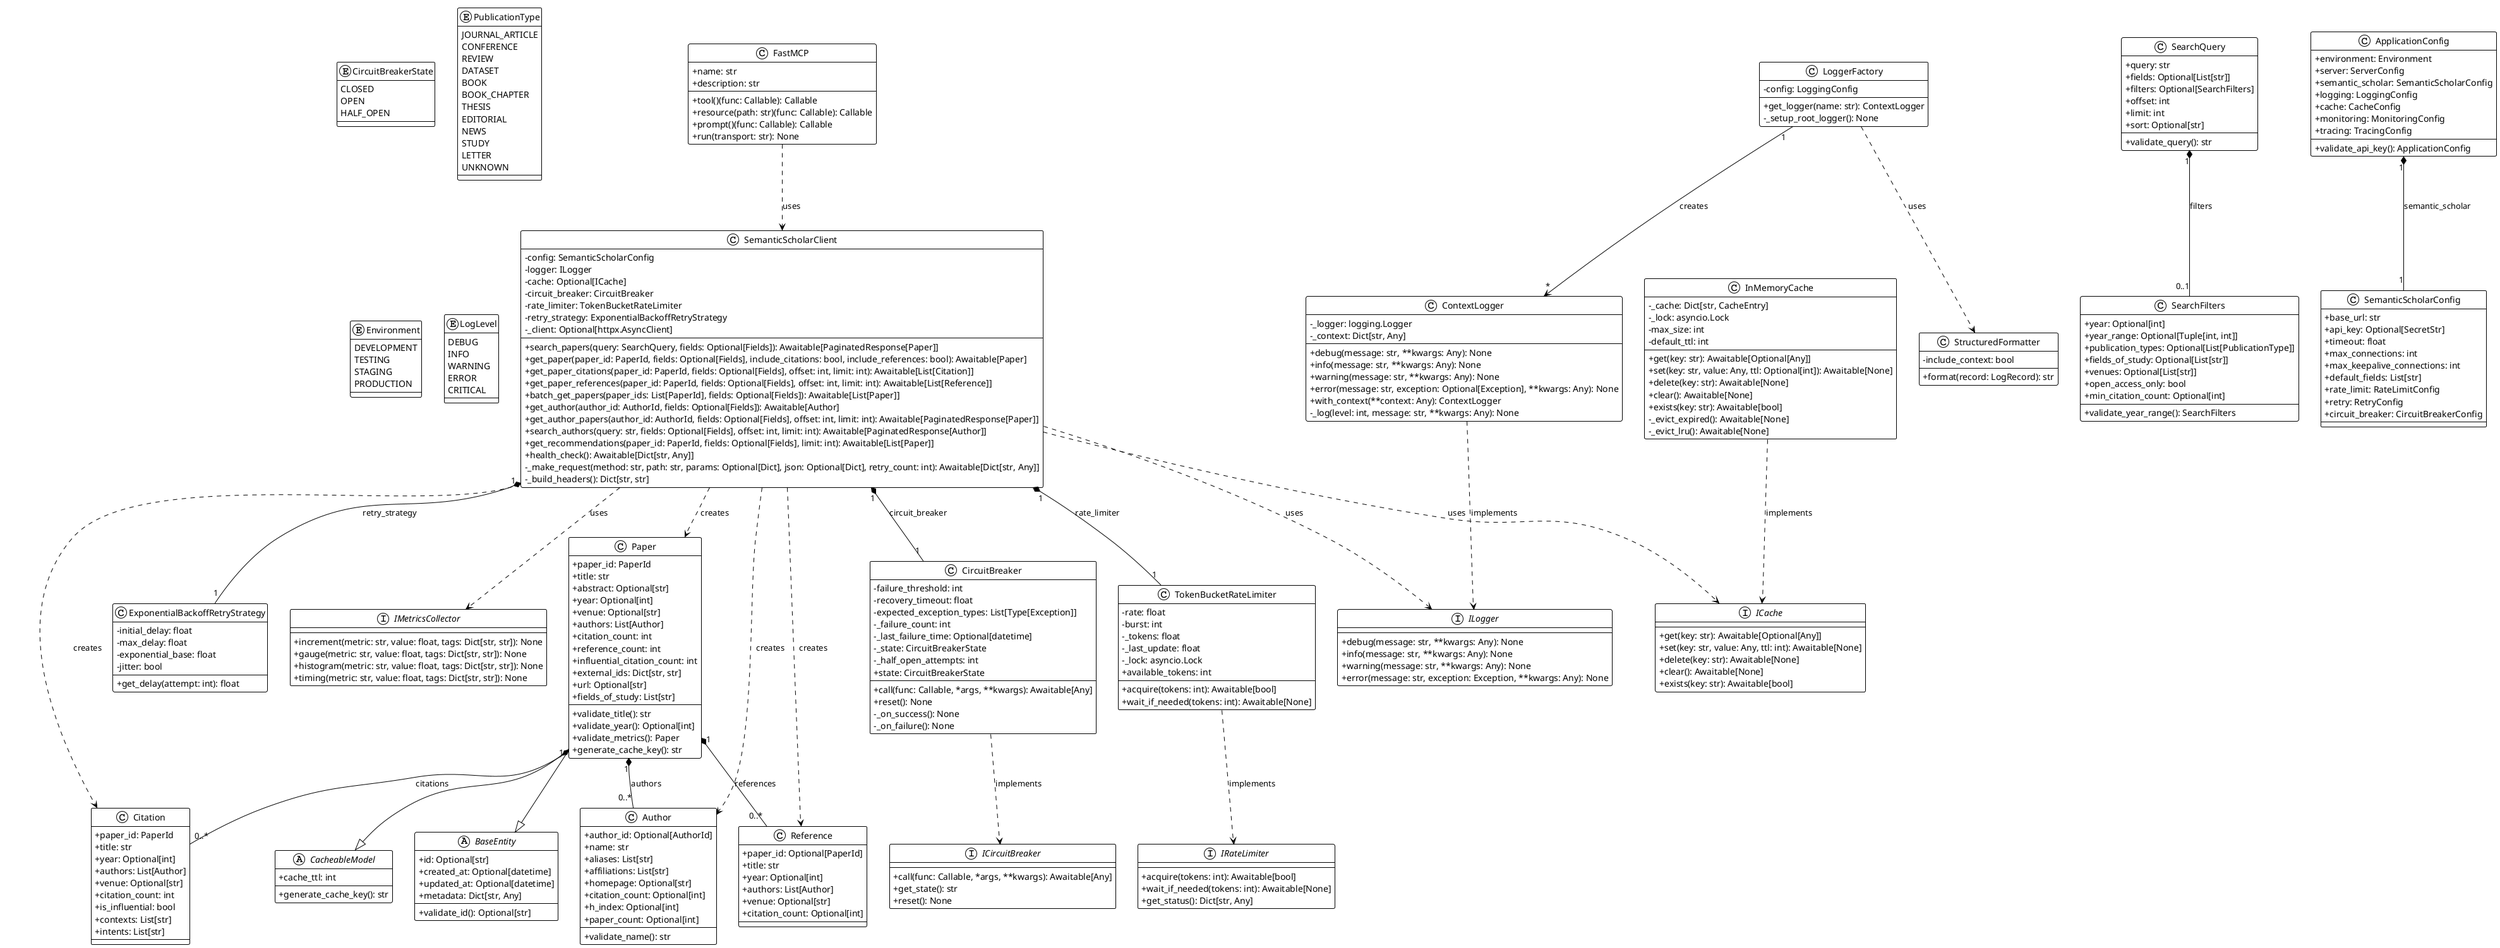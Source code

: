 @startuml semantic-scholar-mcp-class-diagram
!theme plain
skinparam classAttributeIconSize 0

' Core Protocols (Interfaces)
interface ILogger {
  +debug(message: str, **kwargs: Any): None
  +info(message: str, **kwargs: Any): None
  +warning(message: str, **kwargs: Any): None
  +error(message: str, exception: Exception, **kwargs: Any): None
}

interface ICache {
  +get(key: str): Awaitable[Optional[Any]]
  +set(key: str, value: Any, ttl: int): Awaitable[None]
  +delete(key: str): Awaitable[None]
  +clear(): Awaitable[None]
  +exists(key: str): Awaitable[bool]
}

interface ICircuitBreaker {
  +call(func: Callable, *args, **kwargs): Awaitable[Any]
  +get_state(): str
  +reset(): None
}

interface IRateLimiter {
  +acquire(tokens: int): Awaitable[bool]
  +wait_if_needed(tokens: int): Awaitable[None]
  +get_status(): Dict[str, Any]
}

interface IMetricsCollector {
  +increment(metric: str, value: float, tags: Dict[str, str]): None
  +gauge(metric: str, value: float, tags: Dict[str, str]): None
  +histogram(metric: str, value: float, tags: Dict[str, str]): None
  +timing(metric: str, value: float, tags: Dict[str, str]): None
}

' Base Models
abstract class BaseEntity {
  +id: Optional[str]
  +created_at: Optional[datetime]
  +updated_at: Optional[datetime]
  +metadata: Dict[str, Any]
  +validate_id(): Optional[str]
}

abstract class CacheableModel {
  +generate_cache_key(): str
  +cache_ttl: int
}

' Domain Models
class Paper {
  +paper_id: PaperId
  +title: str
  +abstract: Optional[str]
  +year: Optional[int]
  +venue: Optional[str]
  +authors: List[Author]
  +citation_count: int
  +reference_count: int
  +influential_citation_count: int
  +external_ids: Dict[str, str]
  +url: Optional[str]
  +fields_of_study: List[str]
  +validate_title(): str
  +validate_year(): Optional[int]
  +validate_metrics(): Paper
  +generate_cache_key(): str
}

class Author {
  +author_id: Optional[AuthorId]
  +name: str
  +aliases: List[str]
  +affiliations: List[str]
  +homepage: Optional[str]
  +citation_count: Optional[int]
  +h_index: Optional[int]
  +paper_count: Optional[int]
  +validate_name(): str
}

class Citation {
  +paper_id: PaperId
  +title: str
  +year: Optional[int]
  +authors: List[Author]
  +venue: Optional[str]
  +citation_count: int
  +is_influential: bool
  +contexts: List[str]
  +intents: List[str]
}

class Reference {
  +paper_id: Optional[PaperId]
  +title: str
  +year: Optional[int]
  +authors: List[Author]
  +venue: Optional[str]
  +citation_count: Optional[int]
}

class SearchQuery {
  +query: str
  +fields: Optional[List[str]]
  +filters: Optional[SearchFilters]
  +offset: int
  +limit: int
  +sort: Optional[str]
  +validate_query(): str
}

class SearchFilters {
  +year: Optional[int]
  +year_range: Optional[Tuple[int, int]]
  +publication_types: Optional[List[PublicationType]]
  +fields_of_study: Optional[List[str]]
  +venues: Optional[List[str]]
  +open_access_only: bool
  +min_citation_count: Optional[int]
  +validate_year_range(): SearchFilters
}

' API Client Components
class SemanticScholarClient {
  -config: SemanticScholarConfig
  -logger: ILogger
  -cache: Optional[ICache]
  -circuit_breaker: CircuitBreaker
  -rate_limiter: TokenBucketRateLimiter
  -retry_strategy: ExponentialBackoffRetryStrategy
  -_client: Optional[httpx.AsyncClient]
  +search_papers(query: SearchQuery, fields: Optional[Fields]): Awaitable[PaginatedResponse[Paper]]
  +get_paper(paper_id: PaperId, fields: Optional[Fields], include_citations: bool, include_references: bool): Awaitable[Paper]
  +get_paper_citations(paper_id: PaperId, fields: Optional[Fields], offset: int, limit: int): Awaitable[List[Citation]]
  +get_paper_references(paper_id: PaperId, fields: Optional[Fields], offset: int, limit: int): Awaitable[List[Reference]]
  +batch_get_papers(paper_ids: List[PaperId], fields: Optional[Fields]): Awaitable[List[Paper]]
  +get_author(author_id: AuthorId, fields: Optional[Fields]): Awaitable[Author]
  +get_author_papers(author_id: AuthorId, fields: Optional[Fields], offset: int, limit: int): Awaitable[PaginatedResponse[Paper]]
  +search_authors(query: str, fields: Optional[Fields], offset: int, limit: int): Awaitable[PaginatedResponse[Author]]
  +get_recommendations(paper_id: PaperId, fields: Optional[Fields], limit: int): Awaitable[List[Paper]]
  +health_check(): Awaitable[Dict[str, Any]]
  -_make_request(method: str, path: str, params: Optional[Dict], json: Optional[Dict], retry_count: int): Awaitable[Dict[str, Any]]
  -_build_headers(): Dict[str, str]
}

class CircuitBreaker {
  -failure_threshold: int
  -recovery_timeout: float
  -expected_exception_types: List[Type[Exception]]
  -_failure_count: int
  -_last_failure_time: Optional[datetime]
  -_state: CircuitBreakerState
  -_half_open_attempts: int
  +state: CircuitBreakerState
  +call(func: Callable, *args, **kwargs): Awaitable[Any]
  +reset(): None
  -_on_success(): None
  -_on_failure(): None
}

class TokenBucketRateLimiter {
  -rate: float
  -burst: int
  -_tokens: float
  -_last_update: float
  -_lock: asyncio.Lock
  +acquire(tokens: int): Awaitable[bool]
  +wait_if_needed(tokens: int): Awaitable[None]
  +available_tokens: int
}

class ExponentialBackoffRetryStrategy {
  -initial_delay: float
  -max_delay: float
  -exponential_base: float
  -jitter: bool
  +get_delay(attempt: int): float
}

' Logging Components
class ContextLogger {
  -_logger: logging.Logger
  -_context: Dict[str, Any]
  +debug(message: str, **kwargs: Any): None
  +info(message: str, **kwargs: Any): None
  +warning(message: str, **kwargs: Any): None
  +error(message: str, exception: Optional[Exception], **kwargs: Any): None
  +with_context(**context: Any): ContextLogger
  -_log(level: int, message: str, **kwargs: Any): None
}

class LoggerFactory {
  -config: LoggingConfig
  +get_logger(name: str): ContextLogger
  -_setup_root_logger(): None
}

class StructuredFormatter {
  -include_context: bool
  +format(record: LogRecord): str
}

' Configuration
class ApplicationConfig {
  +environment: Environment
  +server: ServerConfig
  +semantic_scholar: SemanticScholarConfig
  +logging: LoggingConfig
  +cache: CacheConfig
  +monitoring: MonitoringConfig
  +tracing: TracingConfig
  +validate_api_key(): ApplicationConfig
}

class SemanticScholarConfig {
  +base_url: str
  +api_key: Optional[SecretStr]
  +timeout: float
  +max_connections: int
  +max_keepalive_connections: int
  +default_fields: List[str]
  +rate_limit: RateLimitConfig
  +retry: RetryConfig
  +circuit_breaker: CircuitBreakerConfig
}

' MCP Server
class FastMCP {
  +name: str
  +description: str
  +tool()(func: Callable): Callable
  +resource(path: str)(func: Callable): Callable
  +prompt()(func: Callable): Callable
  +run(transport: str): None
}

' Cache Implementation
class InMemoryCache {
  -_cache: Dict[str, CacheEntry]
  -_lock: asyncio.Lock
  -max_size: int
  -default_ttl: int
  +get(key: str): Awaitable[Optional[Any]]
  +set(key: str, value: Any, ttl: Optional[int]): Awaitable[None]
  +delete(key: str): Awaitable[None]
  +clear(): Awaitable[None]
  +exists(key: str): Awaitable[bool]
  -_evict_expired(): Awaitable[None]
  -_evict_lru(): Awaitable[None]
}

' Enums
enum CircuitBreakerState {
  CLOSED
  OPEN
  HALF_OPEN
}

enum PublicationType {
  JOURNAL_ARTICLE
  CONFERENCE
  REVIEW
  DATASET
  BOOK
  BOOK_CHAPTER
  THESIS
  EDITORIAL
  NEWS
  STUDY
  LETTER
  UNKNOWN
}

enum Environment {
  DEVELOPMENT
  TESTING
  STAGING
  PRODUCTION
}

enum LogLevel {
  DEBUG
  INFO
  WARNING
  ERROR
  CRITICAL
}

' Relationships
Paper --|> CacheableModel
Paper --|> BaseEntity
Paper "1" *-- "0..*" Author : authors
Paper "1" *-- "0..*" Citation : citations
Paper "1" *-- "0..*" Reference : references

SearchQuery "1" *-- "0..1" SearchFilters : filters

SemanticScholarClient ..> ILogger : uses
SemanticScholarClient ..> ICache : uses
SemanticScholarClient ..> IMetricsCollector : uses
SemanticScholarClient "1" *-- "1" CircuitBreaker : circuit_breaker
SemanticScholarClient "1" *-- "1" TokenBucketRateLimiter : rate_limiter
SemanticScholarClient "1" *-- "1" ExponentialBackoffRetryStrategy : retry_strategy
SemanticScholarClient ..> Paper : creates
SemanticScholarClient ..> Author : creates
SemanticScholarClient ..> Citation : creates
SemanticScholarClient ..> Reference : creates

CircuitBreaker ..> ICircuitBreaker : implements
TokenBucketRateLimiter ..> IRateLimiter : implements
ContextLogger ..> ILogger : implements
InMemoryCache ..> ICache : implements

LoggerFactory "1" --> "*" ContextLogger : creates
LoggerFactory ..> StructuredFormatter : uses

ApplicationConfig "1" *-- "1" SemanticScholarConfig : semantic_scholar

FastMCP ..> SemanticScholarClient : uses

@enduml